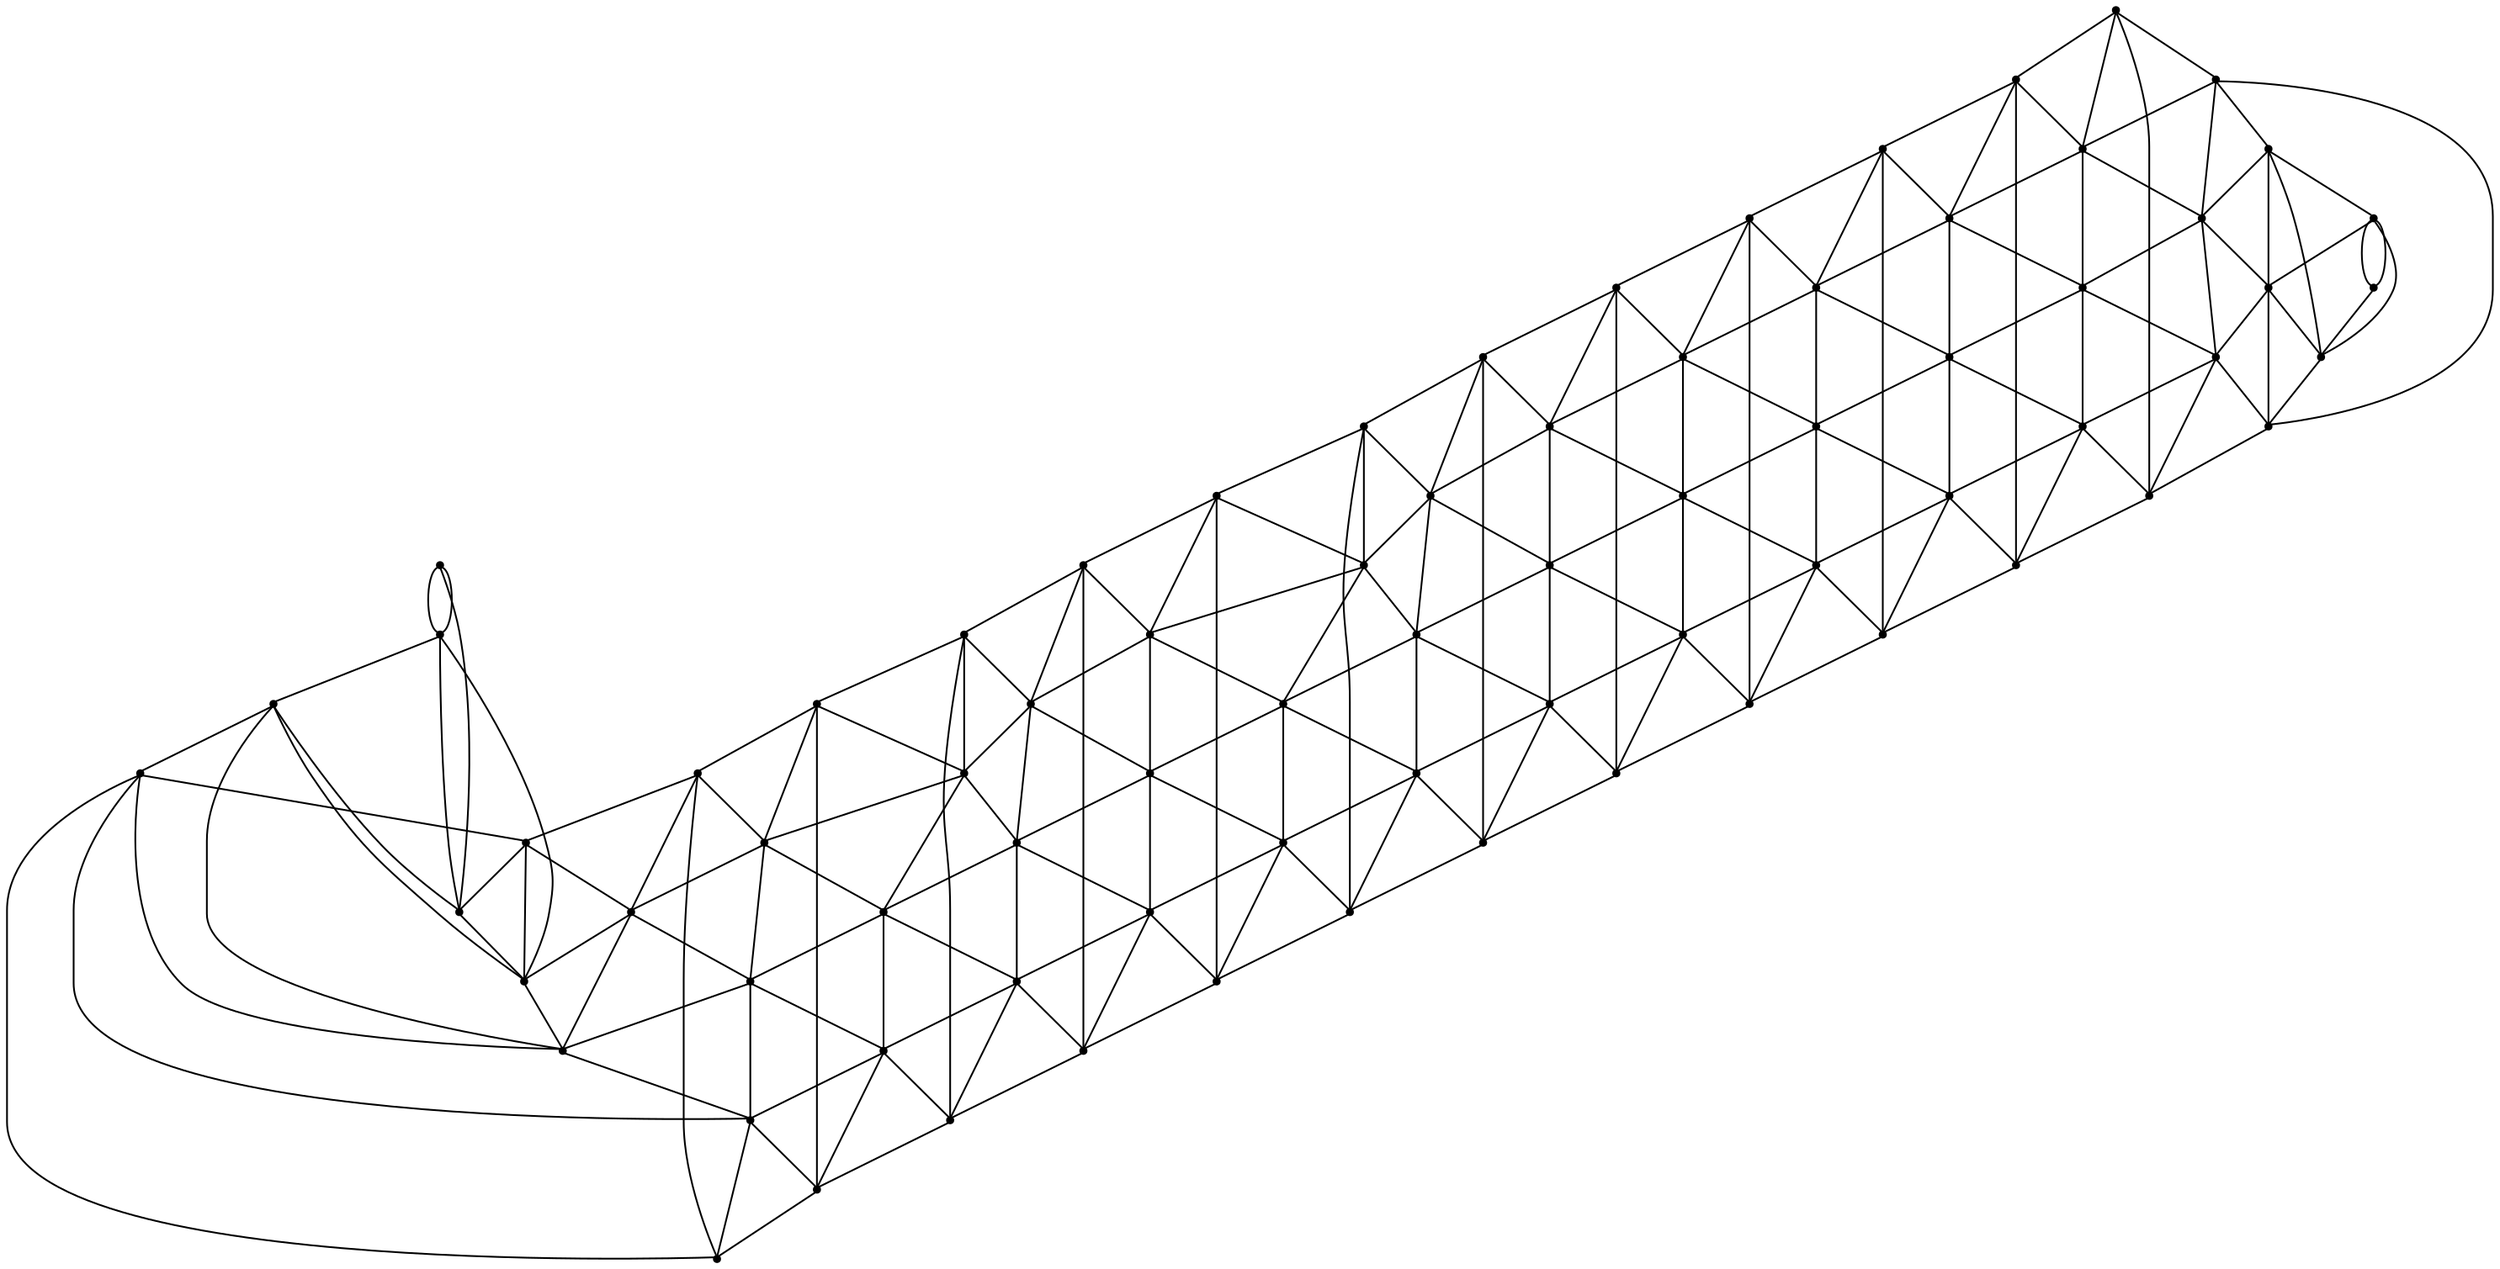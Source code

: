 graph {
  node [shape=point,comment="{\"directed\":false,\"doi\":\"10.1007/978-3-540-31843-9_36\",\"figure\":\"6 (1)\"}"]

  v0 [pos="1383.7574309593024,1464.500064849853"]
  v1 [pos="1383.7574309593024,1536.500027974446"]
  v2 [pos="1383.7574309593024,1608.500022888183"]
  v3 [pos="1383.7574309593024,1680.5000178019202"]
  v4 [pos="1383.7574309593024,1752.500012715657"]
  v5 [pos="1311.7440406976743,1464.500064849853"]
  v6 [pos="1311.7440406976743,1680.5000178019202"]
  v7 [pos="1311.7440406976743,1752.5000127156572"]
  v8 [pos="1311.7440406976743,1608.5000228881831"]
  v9 [pos="1311.7440406976743,1536.500027974446"]
  v10 [pos="1239.7306504360465,1680.5000178019202"]
  v11 [pos="1239.7306504360465,1752.5000127156572"]
  v12 [pos="1239.7306504360465,1608.5000228881831"]
  v13 [pos="1239.7306504360465,1536.500027974446"]
  v14 [pos="1239.7306504360465,1464.500064849853"]
  v15 [pos="1167.7172283793604,1680.5000178019202"]
  v16 [pos="1167.7172283793604,1752.5000127156572"]
  v17 [pos="1167.7172283793604,1608.500022888183"]
  v18 [pos="1167.7172283793604,1536.500027974446"]
  v19 [pos="1167.7172283793604,1464.500064849853"]
  v20 [pos="1095.7038381177324,1680.5000178019202"]
  v21 [pos="1095.7038381177324,1752.500012715657"]
  v22 [pos="1095.7038381177324,1608.5000228881831"]
  v23 [pos="1095.7038381177324,1536.5000279744463"]
  v24 [pos="1095.7038381177324,1464.500064849853"]
  v25 [pos="1023.6904160610466,1464.500064849853"]
  v26 [pos="1023.6904160610464,1680.5000178019202"]
  v27 [pos="1023.6904160610464,1752.5000127156572"]
  v28 [pos="1023.6904160610466,1608.5000228881831"]
  v29 [pos="1023.6904160610466,1536.500027974446"]
  v30 [pos="951.4269894622092,1752.5000127156572"]
  v31 [pos="951.4269894622092,1464.500064849853"]
  v32 [pos="951.4269894622092,1680.5000178019202"]
  v33 [pos="951.4269894622093,1608.5000228881831"]
  v34 [pos="951.4269894622092,1536.5000279744463"]
  v35 [pos="879.4135833030523,1464.500064849853"]
  v36 [pos="879.4135833030523,1680.50001780192"]
  v37 [pos="879.4135833030523,1752.5000127156572"]
  v38 [pos="879.4135833030523,1608.5000228881831"]
  v39 [pos="879.4135833030523,1536.500027974446"]
  v40 [pos="807.4001930414242,1752.500012715657"]
  v41 [pos="807.4001930414242,1464.500064849853"]
  v42 [pos="807.4001930414245,1680.5000178019202"]
  v43 [pos="807.4001930414245,1608.5000228881831"]
  v44 [pos="807.4001930414244,1536.500027974446"]
  v45 [pos="735.136734647529,1464.500064849853"]
  v46 [pos="735.1367346475291,1680.5000178019202"]
  v47 [pos="735.136734647529,1752.5000127156572"]
  v48 [pos="735.136734647529,1608.5000228881831"]
  v49 [pos="735.1367346475291,1536.500027974446"]
  v50 [pos="663.1233443859012,1464.500064849853"]
  v51 [pos="663.1233443859011,1680.5000178019202"]
  v52 [pos="663.1233443859011,1752.5000127156572"]
  v53 [pos="663.1233443859011,1608.500022888183"]
  v54 [pos="663.1233443859012,1536.500027974446"]
  v55 [pos="591.1099382267441,1464.500064849853"]
  v56 [pos="591.1099382267441,1680.50001780192"]
  v57 [pos="591.1099382267441,1752.5000127156572"]
  v58 [pos="591.1099382267441,1608.5000228881831"]
  v59 [pos="591.1099382267441,1536.500027974446"]
  v60 [pos="519.0965559138808,1464.500064849853"]
  v61 [pos="519.0965559138808,1680.5000178019202"]
  v62 [pos="519.0965559138808,1752.5000127156572"]
  v63 [pos="519.0965559138808,1608.500022888183"]
  v64 [pos="519.0965559138808,1536.500027974446"]
  v65 [pos="447.0831656522529,1464.500064849853"]
  v66 [pos="447.0831656522529,1680.50001780192"]
  v67 [pos="447.0831656522529,1752.5000127156572"]
  v68 [pos="447.0831656522529,1608.5000228881831"]
  v69 [pos="447.0831656522529,1536.500027974446"]
  v70 [pos="375.06976744186045,1464.500064849853"]
  v71 [pos="375.06976744186045,1680.50001780192"]
  v72 [pos="375.06976744186045,1752.5000127156572"]
  v73 [pos="375.06976744186045,1608.500022888183"]
  v74 [pos="375.06976744186045,1536.5000279744463"]

  v0 -- v1 [id="-1",pos="1383.7574309593024,1464.500064849853 1358.252707122093,1439.050025939941 1358.252707122093,1439.050025939941 1358.252707122093,1439.050025939941 1353.3350290697674,1434.1291936238601 1345.3460755813953,1434.1291936238601 1340.4243277616279,1439.050025939941 1335.5025799418604,1443.9709854125972 1335.5025799418604,1451.9542566935218 1340.4243277616279,1456.8750890096023 1353.1600290697675,1469.6084213256831 1353.1600290697675,1469.6084213256831 1353.1600290697675,1469.6084213256831 1414.2922601744185,1531.4542007446285 1414.2922601744185,1531.4542007446285 1414.2922601744185,1531.4542007446285 1427.027961482558,1544.1875330607093 1427.027961482558,1544.1875330607093 1427.027961482558,1544.1875330607093 1431.9497093023256,1549.1083653767898 1431.9497093023256,1557.0917638142898 1427.027961482558,1562.0125961303706 1422.1062136627907,1566.9334284464514 1414.1172601744186,1566.9334284464514 1409.199582122093,1562.0125961303706 1383.7574309593024,1536.500027974446 1383.7574309593024,1536.500027974446 1383.7574309593024,1536.500027974446"]
  v62 -- v57 [id="-2",pos="519.0965559138808,1752.5000127156572 591.1099382267441,1752.5000127156572 591.1099382267441,1752.5000127156572 591.1099382267441,1752.5000127156572"]
  v47 -- v40 [id="-3",pos="735.136734647529,1752.5000127156572 807.4001930414242,1752.500012715657 807.4001930414242,1752.500012715657 807.4001930414242,1752.500012715657"]
  v40 -- v37 [id="-4",pos="807.4001930414242,1752.500012715657 879.4135833030523,1752.5000127156572 879.4135833030523,1752.5000127156572 879.4135833030523,1752.5000127156572"]
  v37 -- v30 [id="-5",pos="879.4135833030523,1752.5000127156572 951.4269894622092,1752.5000127156572 951.4269894622092,1752.5000127156572 951.4269894622092,1752.5000127156572"]
  v30 -- v27 [id="-6",pos="951.4269894622092,1752.5000127156572 1023.6904160610464,1752.5000127156572 1023.6904160610464,1752.5000127156572 1023.6904160610464,1752.5000127156572"]
  v27 -- v21 [id="-7",pos="1023.6904160610464,1752.5000127156572 1095.7038381177324,1752.500012715657 1095.7038381177324,1752.500012715657 1095.7038381177324,1752.500012715657"]
  v21 -- v16 [id="-8",pos="1095.7038381177324,1752.500012715657 1167.7172283793604,1752.5000127156572 1167.7172283793604,1752.5000127156572 1167.7172283793604,1752.5000127156572"]
  v16 -- v11 [id="-9",pos="1167.7172283793604,1752.5000127156572 1239.7306504360465,1752.5000127156572 1239.7306504360465,1752.5000127156572 1239.7306504360465,1752.5000127156572"]
  v11 -- v7 [id="-10",pos="1239.7306504360465,1752.5000127156572 1311.7440406976743,1752.5000127156572 1311.7440406976743,1752.5000127156572 1311.7440406976743,1752.5000127156572"]
  v7 -- v4 [id="-11",pos="1311.7440406976743,1752.5000127156572 1383.7574309593024,1752.500012715657 1383.7574309593024,1752.500012715657 1383.7574309593024,1752.500012715657"]
  v72 -- v71 [id="-12",pos="375.06976744186045,1752.5000127156572 400.5745230741279,1778.1083297729488 400.5745230741279,1778.1083297729488 400.5745230741279,1778.1083297729488 405.4921057412791,1783.0291620890296 413.4810910247093,1783.0291620890296 418.4028388444767,1778.1083297729488 423.3245866642442,1773.1874974568682 423.3245866642442,1765.2000300089514 418.4028388444767,1760.2791976928706 405.6671375363372,1747.54586537679 405.6671375363372,1747.54586537679 405.6671375363372,1747.54586537679 344.53490643168607,1685.704282124837 344.53490643168607,1685.704282124837 344.53490643168607,1685.704282124837 331.7992051235465,1672.9709498087561 331.7992051235465,1672.9709498087561 331.7992051235465,1672.9709498087561 326.87745730377907,1668.0501174926753 326.87745730377907,1660.0625228881831 331.7992051235465,1655.1416905721026 336.72095294331393,1650.2208582560218 344.70993822674416,1650.2208582560218 349.62752089389534,1655.1416905721026 375.06976744186045,1680.50001780192 375.06976744186045,1680.50001780192 375.06976744186045,1680.50001780192"]
  v32 -- v26 [id="-14",pos="951.4269894622092,1680.5000178019202 1023.6904160610464,1680.5000178019202 1023.6904160610464,1680.5000178019202 1023.6904160610464,1680.5000178019202"]
  v26 -- v20 [id="-15",pos="1023.6904160610464,1680.5000178019202 1095.7038381177324,1680.5000178019202 1095.7038381177324,1680.5000178019202 1095.7038381177324,1680.5000178019202"]
  v20 -- v15 [id="-16",pos="1095.7038381177324,1680.5000178019202 1167.7172283793604,1680.5000178019202 1167.7172283793604,1680.5000178019202 1167.7172283793604,1680.5000178019202"]
  v15 -- v10 [id="-17",pos="1167.7172283793604,1680.5000178019202 1239.7306504360465,1680.5000178019202 1239.7306504360465,1680.5000178019202 1239.7306504360465,1680.5000178019202"]
  v10 -- v6 [id="-18",pos="1239.7306504360465,1680.5000178019202 1311.7440406976743,1680.5000178019202 1311.7440406976743,1680.5000178019202 1311.7440406976743,1680.5000178019202"]
  v6 -- v3 [id="-19",pos="1311.7440406976743,1680.5000178019202 1383.7574309593024,1680.5000178019202 1383.7574309593024,1680.5000178019202 1383.7574309593024,1680.5000178019202"]
  v71 -- v67 [id="-20",pos="375.06976744186045,1680.50001780192 447.0831656522529,1752.5000127156572 447.0831656522529,1752.5000127156572 447.0831656522529,1752.5000127156572"]
  v36 -- v32 [id="-21",pos="879.4135833030523,1680.50001780192 951.4269894622092,1680.5000178019202 951.4269894622092,1680.5000178019202 951.4269894622092,1680.5000178019202"]
  v73 -- v66 [id="-22",pos="375.06976744186045,1608.500022888183 447.0831656522529,1680.50001780192 447.0831656522529,1680.50001780192 447.0831656522529,1680.50001780192"]
  v66 -- v62 [id="-23",pos="447.0831656522529,1680.50001780192 519.0965559138808,1752.5000127156572 519.0965559138808,1752.5000127156572 519.0965559138808,1752.5000127156572"]
  v73 -- v68 [id="-24",pos="375.06976744186045,1608.500022888183 447.0831656522529,1608.5000228881831 447.0831656522529,1608.5000228881831 447.0831656522529,1608.5000228881831"]
  v68 -- v63 [id="-25",pos="447.0831656522529,1608.5000228881831 519.0965559138808,1608.500022888183 519.0965559138808,1608.500022888183 519.0965559138808,1608.500022888183"]
  v63 -- v58 [id="-26",pos="519.0965559138808,1608.500022888183 591.1099382267441,1608.5000228881831 591.1099382267441,1608.5000228881831 591.1099382267441,1608.5000228881831"]
  v58 -- v53 [id="-27",pos="591.1099382267441,1608.5000228881831 663.1233443859011,1608.500022888183 663.1233443859011,1608.500022888183 663.1233443859011,1608.500022888183"]
  v53 -- v48 [id="-28",pos="663.1233443859011,1608.500022888183 735.136734647529,1608.5000228881831 735.136734647529,1608.5000228881831 735.136734647529,1608.5000228881831"]
  v48 -- v43 [id="-29",pos="735.136734647529,1608.5000228881831 807.4001930414245,1608.5000228881831 807.4001930414245,1608.5000228881831 807.4001930414245,1608.5000228881831"]
  v43 -- v38 [id="-30",pos="807.4001930414245,1608.5000228881831 879.4135833030523,1608.5000228881831 879.4135833030523,1608.5000228881831 879.4135833030523,1608.5000228881831"]
  v38 -- v33 [id="-31",pos="879.4135833030523,1608.5000228881831 951.4269894622093,1608.5000228881831 951.4269894622093,1608.5000228881831 951.4269894622093,1608.5000228881831"]
  v33 -- v28 [id="-32",pos="951.4269894622093,1608.5000228881831 1023.6904160610466,1608.5000228881831 1023.6904160610466,1608.5000228881831 1023.6904160610466,1608.5000228881831"]
  v28 -- v22 [id="-33",pos="1023.6904160610466,1608.5000228881831 1095.7038381177324,1608.5000228881831 1095.7038381177324,1608.5000228881831 1095.7038381177324,1608.5000228881831"]
  v22 -- v17 [id="-34",pos="1095.7038381177324,1608.5000228881831 1167.7172283793604,1608.500022888183 1167.7172283793604,1608.500022888183 1167.7172283793604,1608.500022888183"]
  v17 -- v12 [id="-35",pos="1167.7172283793604,1608.500022888183 1239.7306504360465,1608.5000228881831 1239.7306504360465,1608.5000228881831 1239.7306504360465,1608.5000228881831"]
  v12 -- v8 [id="-36",pos="1239.7306504360465,1608.5000228881831 1311.7440406976743,1608.5000228881831 1311.7440406976743,1608.5000228881831 1311.7440406976743,1608.5000228881831"]
  v8 -- v2 [id="-37",pos="1311.7440406976743,1608.5000228881831 1383.7574309593024,1608.500022888183 1383.7574309593024,1608.500022888183 1383.7574309593024,1608.500022888183"]
  v73 -- v67 [id="-38",pos="375.06976744186045,1608.500022888183 349.62752089389534,1583.112576802571 349.62752089389534,1583.112576802571 349.62752089389534,1583.112576802571 344.70993822674416,1578.1917444864905 336.72095294331393,1578.1917444864905 331.7992051235465,1583.112576802571 326.87745730377907,1588.033409118652 326.87745730377907,1596.0166803995764 331.7992051235465,1600.937512715657 344.53490643168607,1613.6708450317378 344.53490643168607,1613.6708450317378 344.53490643168607,1613.6708450317378 477.7096838662791,1747.54586537679 477.7096838662791,1747.54586537679 477.7096838662791,1747.54586537679 490.4495503270349,1760.2791976928706 490.4495503270349,1760.2791976928706 490.4495503270349,1760.2791976928706 495.367132994186,1765.2000300089514 495.367132994186,1773.1874974568682 490.4495503270349,1778.1083297729488 485.52780250726744,1783.0291620890296 477.5388172238372,1783.0291620890296 472.61706940406975,1778.1083297729488 447.0831656522529,1752.5000127156572 447.0831656522529,1752.5000127156572 447.0831656522529,1752.5000127156572"]
  v74 -- v62 [id="-39",pos="375.06976744186045,1536.5000279744463 349.62752089389534,1511.0791397094722 349.62752089389534,1511.0791397094722 349.62752089389534,1511.0791397094722 344.70993822674416,1506.158434549967 336.72095294331393,1506.158434549967 331.7992051235465,1511.0791397094722 326.87745730377907,1516.0000991821285 326.87745730377907,1523.9875666300452 331.7992051235465,1528.9083989461258 344.53490643168607,1541.6417312622066 344.53490643168607,1541.6417312622066 344.53490643168607,1541.6417312622066 549.7564589389535,1747.54586537679 549.7564589389535,1747.54586537679 549.7564589389535,1747.54586537679 562.492160247093,1760.2791976928706 562.492160247093,1760.2791976928706 562.492160247093,1760.2791976928706 567.4139080668605,1765.2000300089514 567.4139080668605,1773.1874974568682 562.492160247093,1778.1083297729488 557.5704124273256,1783.0291620890296 549.5813953488372,1783.0291620890296 544.6638444767442,1778.1083297729488 519.0965559138808,1752.5000127156572 519.0965559138808,1752.5000127156572 519.0965559138808,1752.5000127156572"]
  v49 -- v44 [id="-40",pos="735.1367346475291,1536.500027974446 807.4001930414244,1536.500027974446 807.4001930414244,1536.500027974446 807.4001930414244,1536.500027974446"]
  v70 -- v69 [id="-41",pos="375.06976744186045,1464.500064849853 447.0831656522529,1536.500027974446 447.0831656522529,1536.500027974446 447.0831656522529,1536.500027974446"]
  v69 -- v63 [id="-42",pos="447.0831656522529,1536.500027974446 519.0965559138808,1608.500022888183 519.0965559138808,1608.500022888183 519.0965559138808,1608.500022888183"]
  v63 -- v56 [id="-43",pos="519.0965559138808,1608.500022888183 591.1099382267441,1680.50001780192 591.1099382267441,1680.50001780192 591.1099382267441,1680.50001780192"]
  v56 -- v52 [id="-44",pos="591.1099382267441,1680.50001780192 663.1233443859011,1752.5000127156572 663.1233443859011,1752.5000127156572 663.1233443859011,1752.5000127156572"]
  v70 -- v57 [id="-45",pos="375.06976744186045,1464.500064849853 349.62752089389534,1439.050025939941 349.62752089389534,1439.050025939941 349.62752089389534,1439.050025939941 344.70993822674416,1434.1291936238601 336.72095294331393,1434.1291936238601 331.7992051235465,1439.050025939941 326.87745730377907,1443.9709854125972 326.87745730377907,1451.9542566935218 331.7992051235465,1456.8750890096023 344.53490643168607,1469.6084213256831 344.53490643168607,1469.6084213256831 344.53490643168607,1469.6084213256831 621.7989734738372,1747.54586537679 621.7989734738372,1747.54586537679 621.7989734738372,1747.54586537679 634.5346747819767,1760.2791976928706 634.5346747819767,1760.2791976928706 634.5346747819767,1760.2791976928706 639.4564226017442,1765.2000300089514 639.4564226017442,1773.1874974568682 634.5346747819767,1778.1083297729488 629.6171239098837,1783.0291620890296 621.6281068313954,1783.0291620890296 616.7063590116279,1778.1083297729488 591.1099382267441,1752.5000127156572 591.1099382267441,1752.5000127156572 591.1099382267441,1752.5000127156572"]
  v70 -- v74 [id="-46",pos="375.06976744186045,1464.500064849853 375.06976744186045,1536.5000279744463 375.06976744186045,1536.5000279744463 375.06976744186045,1536.5000279744463"]
  v45 -- v41 [id="-47",pos="735.136734647529,1464.500064849853 807.4001930414242,1464.500064849853 807.4001930414242,1464.500064849853 807.4001930414242,1464.500064849853"]
  v41 -- v35 [id="-48",pos="807.4001930414242,1464.500064849853 879.4135833030523,1464.500064849853 879.4135833030523,1464.500064849853 879.4135833030523,1464.500064849853"]
  v35 -- v31 [id="-49",pos="879.4135833030523,1464.500064849853 951.4269894622092,1464.500064849853 951.4269894622092,1464.500064849853 951.4269894622092,1464.500064849853"]
  v31 -- v25 [id="-50",pos="951.4269894622092,1464.500064849853 1023.6904160610466,1464.500064849853 1023.6904160610466,1464.500064849853 1023.6904160610466,1464.500064849853"]
  v25 -- v24 [id="-51",pos="1023.6904160610466,1464.500064849853 1095.7038381177324,1464.500064849853 1095.7038381177324,1464.500064849853 1095.7038381177324,1464.500064849853"]
  v24 -- v19 [id="-52",pos="1095.7038381177324,1464.500064849853 1167.7172283793604,1464.500064849853 1167.7172283793604,1464.500064849853 1167.7172283793604,1464.500064849853"]
  v19 -- v14 [id="-53",pos="1167.7172283793604,1464.500064849853 1239.7306504360465,1464.500064849853 1239.7306504360465,1464.500064849853 1239.7306504360465,1464.500064849853"]
  v14 -- v5 [id="-54",pos="1239.7306504360465,1464.500064849853 1311.7440406976743,1464.500064849853 1311.7440406976743,1464.500064849853 1311.7440406976743,1464.500064849853"]
  v5 -- v0 [id="-55",pos="1311.7440406976743,1464.500064849853 1383.7574309593024,1464.500064849853 1383.7574309593024,1464.500064849853 1383.7574309593024,1464.500064849853"]
  v57 -- v52 [id="-56",pos="591.1099382267441,1752.5000127156572 663.1233443859011,1752.5000127156572 663.1233443859011,1752.5000127156572 663.1233443859011,1752.5000127156572"]
  v56 -- v51 [id="-57",pos="591.1099382267441,1680.50001780192 663.1233443859011,1680.5000178019202 663.1233443859011,1680.5000178019202 663.1233443859011,1680.5000178019202"]
  v61 -- v57 [id="-58",pos="519.0965559138808,1680.5000178019202 591.1099382267441,1752.5000127156572 591.1099382267441,1752.5000127156572 591.1099382267441,1752.5000127156572"]
  v34 -- v29 [id="-59",pos="951.4269894622092,1536.5000279744463 1023.6904160610466,1536.500027974446 1023.6904160610466,1536.500027974446 1023.6904160610466,1536.500027974446"]
  v61 -- v56 [id="-60",pos="519.0965559138808,1680.5000178019202 591.1099382267441,1680.50001780192 591.1099382267441,1680.50001780192 591.1099382267441,1680.50001780192"]
  v54 -- v49 [id="-61",pos="663.1233443859012,1536.500027974446 735.1367346475291,1536.500027974446 735.1367346475291,1536.500027974446 735.1367346475291,1536.500027974446"]
  v65 -- v52 [id="-62",pos="447.0831656522529,1464.500064849853 421.6742641715116,1439.050025939941 421.6742641715116,1439.050025939941 421.6742641715116,1439.050025939941 416.7525163517442,1434.1291936238601 408.76353106831397,1434.1291936238601 403.8459484011628,1439.050025939941 398.9242005813953,1443.9709854125972 398.9242005813953,1451.9542566935218 403.8459484011628,1456.8750890096023 416.5816497093023,1469.6084213256831 416.5816497093023,1469.6084213256831 416.5816497093023,1469.6084213256831 693.8457485465116,1747.54586537679 693.8457485465116,1747.54586537679 693.8457485465116,1747.54586537679 706.5814498546512,1760.2791976928706 706.5814498546512,1760.2791976928706 706.5814498546512,1760.2791976928706 711.5031976744186,1765.2000300089514 711.5031976744186,1773.1874974568682 706.5814498546512,1778.1083297729488 701.6597020348837,1783.0291620890296 693.6706849563953,1783.0291620890296 688.7531340843024,1778.1083297729488 663.1233443859011,1752.5000127156572 663.1233443859011,1752.5000127156572 663.1233443859011,1752.5000127156572"]
  v66 -- v67 [id="-63",pos="447.0831656522529,1680.50001780192 447.0831656522529,1752.5000127156572 447.0831656522529,1752.5000127156572 447.0831656522529,1752.5000127156572"]
  v65 -- v69 [id="-64",pos="447.0831656522529,1464.500064849853 447.0831656522529,1536.500027974446 447.0831656522529,1536.500027974446 447.0831656522529,1536.500027974446"]
  v58 -- v51 [id="-65",pos="591.1099382267441,1608.5000228881831 663.1233443859011,1680.5000178019202 663.1233443859011,1680.5000178019202 663.1233443859011,1680.5000178019202"]
  v74 -- v69 [id="-66",pos="375.06976744186045,1536.5000279744463 447.0831656522529,1536.500027974446 447.0831656522529,1536.500027974446 447.0831656522529,1536.500027974446"]
  v69 -- v64 [id="-67",pos="447.0831656522529,1536.500027974446 519.0965559138808,1536.500027974446 519.0965559138808,1536.500027974446 519.0965559138808,1536.500027974446"]
  v9 -- v1 [id="-68",pos="1311.7440406976743,1536.500027974446 1383.7574309593024,1536.500027974446 1383.7574309593024,1536.500027974446 1383.7574309593024,1536.500027974446"]
  v60 -- v64 [id="-69",pos="519.0965559138808,1464.500064849853 519.0965559138808,1536.500027974446 519.0965559138808,1536.500027974446 519.0965559138808,1536.500027974446"]
  v64 -- v63 [id="-70",pos="519.0965559138808,1536.500027974446 519.0965559138808,1608.500022888183 519.0965559138808,1608.500022888183 519.0965559138808,1608.500022888183"]
  v63 -- v61 [id="-71",pos="519.0965559138808,1608.500022888183 519.0965559138808,1680.5000178019202 519.0965559138808,1680.5000178019202 519.0965559138808,1680.5000178019202"]
  v61 -- v62 [id="-72",pos="519.0965559138808,1680.5000178019202 519.0965559138808,1752.5000127156572 519.0965559138808,1752.5000127156572 519.0965559138808,1752.5000127156572"]
  v60 -- v47 [id="-73",pos="519.0965559138808,1464.500064849853 493.71684229651163,1439.050025939941 493.71684229651163,1439.050025939941 493.71684229651163,1439.050025939941 488.79925962936045,1434.1291936238601 480.8102743459302,1434.1291936238601 475.88852652616276,1439.050025939941 470.96677870639536,1443.9709854125972 470.96677870639536,1451.9542566935218 475.88852652616276,1456.8750890096023 488.6242278343023,1469.6084213256831 488.6242278343023,1469.6084213256831 488.6242278343023,1469.6084213256831 765.8883266715117,1747.54586537679 765.8883266715117,1747.54586537679 765.8883266715117,1747.54586537679 778.6281613372092,1760.2791976928706 778.6281613372092,1760.2791976928706 778.6281613372092,1760.2791976928706 783.5457757994186,1765.2000300089514 783.5457757994186,1773.1874974568682 778.6281613372092,1778.1083297729488 773.7064135174419,1783.0291620890296 765.7174600290698,1783.0291620890296 760.7957122093023,1778.1083297729488 735.136734647529,1752.5000127156572 735.136734647529,1752.5000127156572 735.136734647529,1752.5000127156572"]
  v29 -- v23 [id="-74",pos="1023.6904160610466,1536.500027974446 1095.7038381177324,1536.5000279744463 1095.7038381177324,1536.5000279744463 1095.7038381177324,1536.5000279744463"]
  v50 -- v45 [id="-75",pos="663.1233443859012,1464.500064849853 735.136734647529,1464.500064849853 735.136734647529,1464.500064849853 735.136734647529,1464.500064849853"]
  v55 -- v54 [id="-76",pos="591.1099382267441,1464.500064849853 663.1233443859012,1536.500027974446 663.1233443859012,1536.500027974446 663.1233443859012,1536.500027974446"]
  v54 -- v48 [id="-77",pos="663.1233443859012,1536.500027974446 735.136734647529,1608.5000228881831 735.136734647529,1608.5000228881831 735.136734647529,1608.5000228881831"]
  v48 -- v42 [id="-78",pos="735.136734647529,1608.5000228881831 807.4001930414245,1680.5000178019202 807.4001930414245,1680.5000178019202 807.4001930414245,1680.5000178019202"]
  v42 -- v37 [id="-79",pos="807.4001930414245,1680.5000178019202 879.4135833030523,1752.5000127156572 879.4135833030523,1752.5000127156572 879.4135833030523,1752.5000127156572"]
  v55 -- v59 [id="-80",pos="591.1099382267441,1464.500064849853 591.1099382267441,1536.500027974446 591.1099382267441,1536.500027974446 591.1099382267441,1536.500027974446"]
  v59 -- v58 [id="-81",pos="591.1099382267441,1536.500027974446 591.1099382267441,1608.5000228881831 591.1099382267441,1608.5000228881831 591.1099382267441,1608.5000228881831"]
  v58 -- v56 [id="-82",pos="591.1099382267441,1608.5000228881831 591.1099382267441,1680.50001780192 591.1099382267441,1680.50001780192 591.1099382267441,1680.50001780192"]
  v56 -- v57 [id="-83",pos="591.1099382267441,1680.50001780192 591.1099382267441,1752.5000127156572 591.1099382267441,1752.5000127156572 591.1099382267441,1752.5000127156572"]
  v55 -- v40 [id="-84",pos="591.1099382267441,1464.500064849853 565.7635537790698,1439.050025939941 565.7635537790698,1439.050025939941 565.7635537790698,1439.050025939941 560.8418059593023,1434.1291936238601 552.8528524709302,1434.1291936238601 547.9311046511627,1439.050025939941 543.0134901889535,1443.9709854125972 543.0134901889535,1451.9542566935218 547.9311046511627,1456.8750890096023 560.6709393168604,1469.6084213256831 560.6709393168604,1469.6084213256831 560.6709393168604,1469.6084213256831 837.9350381540697,1747.54586537679 837.9350381540697,1747.54586537679 837.9350381540697,1747.54586537679 850.6707394622093,1760.2791976928706 850.6707394622093,1760.2791976928706 850.6707394622093,1760.2791976928706 855.5924872819768,1765.2000300089514 855.5924872819768,1773.1874974568682 850.6707394622093,1778.1083297729488 845.7489916424419,1783.0291620890296 837.7599745639535,1783.0291620890296 832.8424236918604,1778.1083297729488 807.4001930414242,1752.500012715657 807.4001930414242,1752.500012715657 807.4001930414242,1752.500012715657"]
  v50 -- v37 [id="-85",pos="663.1233443859012,1464.500064849853 637.8061319040697,1439.050025939941 637.8061319040697,1439.050025939941 637.8061319040697,1439.050025939941 632.8885810319767,1434.1291936238601 624.8995639534884,1434.1291936238601 619.9778161337209,1439.050025939941 615.0560683139535,1443.9709854125972 615.0560683139535,1451.9542566935218 619.9778161337209,1456.8750890096023 632.7135174418604,1469.6084213256831 632.7135174418604,1469.6084213256831 632.7135174418604,1469.6084213256831 909.9776162790697,1747.54586537679 909.9776162790697,1747.54586537679 909.9776162790697,1747.54586537679 922.7133175872093,1760.2791976928706 922.7133175872093,1760.2791976928706 922.7133175872093,1760.2791976928706 927.6350654069768,1765.2000300089514 927.6350654069768,1773.1874974568682 922.7133175872093,1778.1083297729488 917.7957031249999,1783.0291620890296 909.8067496366278,1783.0291620890296 904.8850018168605,1778.1083297729488 879.4135833030523,1752.5000127156572 879.4135833030523,1752.5000127156572 879.4135833030523,1752.5000127156572"]
  v53 -- v51 [id="-86",pos="663.1233443859011,1608.500022888183 663.1233443859011,1680.5000178019202 663.1233443859011,1680.5000178019202 663.1233443859011,1680.5000178019202"]
  v65 -- v64 [id="-87",pos="447.0831656522529,1464.500064849853 519.0965559138808,1536.500027974446 519.0965559138808,1536.500027974446 519.0965559138808,1536.500027974446"]
  v64 -- v58 [id="-88",pos="519.0965559138808,1536.500027974446 591.1099382267441,1608.5000228881831 591.1099382267441,1608.5000228881831 591.1099382267441,1608.5000228881831"]
  v23 -- v18 [id="-89",pos="1095.7038381177324,1536.5000279744463 1167.7172283793604,1536.500027974446 1167.7172283793604,1536.500027974446 1167.7172283793604,1536.500027974446"]
  v45 -- v49 [id="-90",pos="735.136734647529,1464.500064849853 735.1367346475291,1536.500027974446 735.1367346475291,1536.500027974446 735.1367346475291,1536.500027974446"]
  v49 -- v48 [id="-91",pos="735.1367346475291,1536.500027974446 735.136734647529,1608.5000228881831 735.136734647529,1608.5000228881831 735.136734647529,1608.5000228881831"]
  v48 -- v46 [id="-92",pos="735.136734647529,1608.5000228881831 735.1367346475291,1680.5000178019202 735.1367346475291,1680.5000178019202 735.1367346475291,1680.5000178019202"]
  v46 -- v47 [id="-93",pos="735.1367346475291,1680.5000178019202 735.136734647529,1752.5000127156572 735.136734647529,1752.5000127156572 735.136734647529,1752.5000127156572"]
  v45 -- v30 [id="-94",pos="735.136734647529,1464.500064849853 709.8528433866279,1439.050025939941 709.8528433866279,1439.050025939941 709.8528433866279,1439.050025939941 704.9310955668604,1434.1291936238601 696.9421420784884,1434.1291936238601 692.0245276162791,1439.050025939941 687.1027797965116,1443.9709854125972 687.1027797965116,1451.9542566935218 692.0245276162791,1456.8750890096023 704.7602289244186,1469.6084213256831 704.7602289244186,1469.6084213256831 704.7602289244186,1469.6084213256831 982.0243277616279,1747.54586537679 982.0243277616279,1747.54586537679 982.0243277616279,1747.54586537679 994.7600290697675,1760.2791976928706 994.7600290697675,1760.2791976928706 994.7600290697675,1760.2791976928706 999.6817768895348,1765.2000300089514 999.6817768895348,1773.1874974568682 994.7600290697675,1778.1083297729488 989.83828125,1783.0291620890296 981.8493277616279,1783.0291620890296 976.9317132994186,1778.1083297729488 951.4269894622092,1752.5000127156572 951.4269894622092,1752.5000127156572 951.4269894622092,1752.5000127156572"]
  v32 -- v27 [id="-95",pos="951.4269894622092,1680.5000178019202 1023.6904160610464,1752.5000127156572 1023.6904160610464,1752.5000127156572 1023.6904160610464,1752.5000127156572"]
  v41 -- v44 [id="-96",pos="807.4001930414242,1464.500064849853 807.4001930414244,1536.500027974446 807.4001930414244,1536.500027974446 807.4001930414244,1536.500027974446"]
  v44 -- v43 [id="-97",pos="807.4001930414244,1536.500027974446 807.4001930414245,1608.5000228881831 807.4001930414245,1608.5000228881831 807.4001930414245,1608.5000228881831"]
  v43 -- v42 [id="-98",pos="807.4001930414245,1608.5000228881831 807.4001930414245,1680.5000178019202 807.4001930414245,1680.5000178019202 807.4001930414245,1680.5000178019202"]
  v42 -- v40 [id="-99",pos="807.4001930414245,1680.5000178019202 807.4001930414242,1752.500012715657 807.4001930414242,1752.500012715657 807.4001930414242,1752.500012715657"]
  v41 -- v39 [id="-100",pos="807.4001930414242,1464.500064849853 879.4135833030523,1536.500027974446 879.4135833030523,1536.500027974446 879.4135833030523,1536.500027974446"]
  v39 -- v33 [id="-101",pos="879.4135833030523,1536.500027974446 951.4269894622093,1608.5000228881831 951.4269894622093,1608.5000228881831 951.4269894622093,1608.5000228881831"]
  v33 -- v26 [id="-102",pos="951.4269894622093,1608.5000228881831 1023.6904160610464,1680.5000178019202 1023.6904160610464,1680.5000178019202 1023.6904160610464,1680.5000178019202"]
  v26 -- v21 [id="-103",pos="1023.6904160610464,1680.5000178019202 1095.7038381177324,1752.500012715657 1095.7038381177324,1752.500012715657 1095.7038381177324,1752.500012715657"]
  v41 -- v27 [id="-104",pos="807.4001930414242,1464.500064849853 781.8954215116279,1439.050025939941 781.8954215116279,1439.050025939941 781.8954215116279,1439.050025939941 776.9778706395349,1434.1291936238601 768.9888535610465,1434.1291936238601 764.0671057412791,1439.050025939941 759.1453579215116,1443.9709854125972 759.1453579215116,1451.9542566935218 764.0671057412791,1456.8750890096023 776.8028070494186,1469.6084213256831 776.8028070494186,1469.6084213256831 776.8028070494186,1469.6084213256831 1054.0669058866279,1747.54586537679 1054.0669058866279,1747.54586537679 1054.0669058866279,1747.54586537679 1066.8067405523257,1760.2791976928706 1066.8067405523257,1760.2791976928706 1066.8067405523257,1760.2791976928706 1071.7242914244187,1765.2000300089514 1071.7242914244187,1773.1874974568682 1066.8067405523257,1778.1083297729488 1061.8849927325582,1783.0291620890296 1053.896039244186,1783.0291620890296 1048.9742914244187,1778.1083297729488 1023.6904160610464,1752.5000127156572 1023.6904160610464,1752.5000127156572 1023.6904160610464,1752.5000127156572"]
  v35 -- v34 [id="-105",pos="879.4135833030523,1464.500064849853 951.4269894622092,1536.5000279744463 951.4269894622092,1536.5000279744463 951.4269894622092,1536.5000279744463"]
  v28 -- v20 [id="-106",pos="1023.6904160610466,1608.5000228881831 1095.7038381177324,1680.5000178019202 1095.7038381177324,1680.5000178019202 1095.7038381177324,1680.5000178019202"]
  v20 -- v16 [id="-107",pos="1095.7038381177324,1680.5000178019202 1167.7172283793604,1752.5000127156572 1167.7172283793604,1752.5000127156572 1167.7172283793604,1752.5000127156572"]
  v35 -- v39 [id="-108",pos="879.4135833030523,1464.500064849853 879.4135833030523,1536.500027974446 879.4135833030523,1536.500027974446 879.4135833030523,1536.500027974446"]
  v39 -- v38 [id="-109",pos="879.4135833030523,1536.500027974446 879.4135833030523,1608.5000228881831 879.4135833030523,1608.5000228881831 879.4135833030523,1608.5000228881831"]
  v38 -- v36 [id="-110",pos="879.4135833030523,1608.5000228881831 879.4135833030523,1680.50001780192 879.4135833030523,1680.50001780192 879.4135833030523,1680.50001780192"]
  v36 -- v37 [id="-111",pos="879.4135833030523,1680.50001780192 879.4135833030523,1752.5000127156572 879.4135833030523,1752.5000127156572 879.4135833030523,1752.5000127156572"]
  v35 -- v21 [id="-112",pos="879.4135833030523,1464.500064849853 853.9421965843023,1439.050025939941 853.9421965843023,1439.050025939941 853.9421965843023,1439.050025939941 849.0204487645349,1434.1291936238601 841.0314316860465,1434.1291936238601 836.1138808139535,1439.050025939941 831.1921329941861,1443.9709854125972 831.1921329941861,1451.9542566935218 836.1138808139535,1456.8750890096023 848.849582122093,1469.6084213256831 848.849582122093,1469.6084213256831 848.849582122093,1469.6084213256831 1126.1136809593022,1747.54586537679 1126.1136809593022,1747.54586537679 1126.1136809593022,1747.54586537679 1138.8493822674418,1760.2791976928706 1138.8493822674418,1760.2791976928706 1138.8493822674418,1760.2791976928706 1143.7711300872093,1765.2000300089514 1143.7711300872093,1773.1874974568682 1138.8493822674418,1778.1083297729488 1133.9276344476743,1783.0291620890296 1125.9385537790697,1783.0291620890296 1121.0210029069767,1778.1083297729488 1095.7038381177324,1752.500012715657 1095.7038381177324,1752.500012715657 1095.7038381177324,1752.500012715657"]
  v31 -- v34 [id="-113",pos="951.4269894622092,1464.500064849853 951.4269894622092,1536.5000279744463 951.4269894622092,1536.5000279744463 951.4269894622092,1536.5000279744463"]
  v32 -- v30 [id="-114",pos="951.4269894622092,1680.5000178019202 951.4269894622092,1752.5000127156572 951.4269894622092,1752.5000127156572 951.4269894622092,1752.5000127156572"]
  v31 -- v29 [id="-115",pos="951.4269894622092,1464.500064849853 1023.6904160610466,1536.500027974446 1023.6904160610466,1536.500027974446 1023.6904160610466,1536.500027974446"]
  v29 -- v22 [id="-116",pos="1023.6904160610466,1536.500027974446 1095.7038381177324,1608.5000228881831 1095.7038381177324,1608.5000228881831 1095.7038381177324,1608.5000228881831"]
  v22 -- v15 [id="-117",pos="1095.7038381177324,1608.5000228881831 1167.7172283793604,1680.5000178019202 1167.7172283793604,1680.5000178019202 1167.7172283793604,1680.5000178019202"]
  v15 -- v11 [id="-118",pos="1167.7172283793604,1680.5000178019202 1239.7306504360465,1752.5000127156572 1239.7306504360465,1752.5000127156572 1239.7306504360465,1752.5000127156572"]
  v34 -- v33 [id="-119",pos="951.4269894622092,1536.5000279744463 951.4269894622093,1608.5000228881831 951.4269894622093,1608.5000228881831 951.4269894622093,1608.5000228881831"]
  v54 -- v53 [id="-120",pos="663.1233443859012,1536.500027974446 663.1233443859011,1608.500022888183 663.1233443859011,1608.500022888183 663.1233443859011,1608.500022888183"]
  v45 -- v44 [id="-121",pos="735.136734647529,1464.500064849853 807.4001930414244,1536.500027974446 807.4001930414244,1536.500027974446 807.4001930414244,1536.500027974446"]
  v50 -- v54 [id="-122",pos="663.1233443859012,1464.500064849853 663.1233443859012,1536.500027974446 663.1233443859012,1536.500027974446 663.1233443859012,1536.500027974446"]
  v49 -- v43 [id="-123",pos="735.1367346475291,1536.500027974446 807.4001930414245,1608.5000228881831 807.4001930414245,1608.5000228881831 807.4001930414245,1608.5000228881831"]
  v70 -- v65 [id="-124",pos="375.06976744186045,1464.500064849853 447.0831656522529,1464.500064849853 447.0831656522529,1464.500064849853 447.0831656522529,1464.500064849853"]
  v34 -- v28 [id="-125",pos="951.4269894622092,1536.5000279744463 1023.6904160610466,1608.5000228881831 1023.6904160610466,1608.5000228881831 1023.6904160610466,1608.5000228881831"]
  v25 -- v23 [id="-126",pos="1023.6904160610466,1464.500064849853 1095.7038381177324,1536.5000279744463 1095.7038381177324,1536.5000279744463 1095.7038381177324,1536.5000279744463"]
  v23 -- v17 [id="-127",pos="1095.7038381177324,1536.5000279744463 1167.7172283793604,1608.500022888183 1167.7172283793604,1608.500022888183 1167.7172283793604,1608.500022888183"]
  v17 -- v10 [id="-128",pos="1167.7172283793604,1608.500022888183 1239.7306504360465,1680.5000178019202 1239.7306504360465,1680.5000178019202 1239.7306504360465,1680.5000178019202"]
  v10 -- v7 [id="-129",pos="1239.7306504360465,1680.5000178019202 1311.7440406976743,1752.5000127156572 1311.7440406976743,1752.5000127156572 1311.7440406976743,1752.5000127156572"]
  v25 -- v29 [id="-130",pos="1023.6904160610466,1464.500064849853 1023.6904160610466,1536.500027974446 1023.6904160610466,1536.500027974446 1023.6904160610466,1536.500027974446"]
  v29 -- v28 [id="-131",pos="1023.6904160610466,1536.500027974446 1023.6904160610466,1608.5000228881831 1023.6904160610466,1608.5000228881831 1023.6904160610466,1608.5000228881831"]
  v28 -- v26 [id="-132",pos="1023.6904160610466,1608.5000228881831 1023.6904160610464,1680.5000178019202 1023.6904160610464,1680.5000178019202 1023.6904160610464,1680.5000178019202"]
  v26 -- v27 [id="-133",pos="1023.6904160610464,1680.5000178019202 1023.6904160610464,1752.5000127156572 1023.6904160610464,1752.5000127156572 1023.6904160610464,1752.5000127156572"]
  v25 -- v11 [id="-134",pos="1023.6904160610466,1464.500064849853 998.0314861918605,1439.050025939941 998.0314861918605,1439.050025939941 998.0314861918605,1439.050025939941 993.109738372093,1434.1291936238601 985.1207212936047,1434.1291936238601 980.1989734738372,1439.050025939941 975.2814226017442,1443.9709854125972 975.2814226017442,1451.9542566935218 980.1989734738372,1456.8750890096023 992.9388717296512,1469.6084213256831 992.9388717296512,1469.6084213256831 992.9388717296512,1469.6084213256831 1270.202906976744,1747.54586537679 1270.202906976744,1747.54586537679 1270.202906976744,1747.54586537679 1282.9386082848837,1760.2791976928706 1282.9386082848837,1760.2791976928706 1282.9386082848837,1760.2791976928706 1287.8603561046511,1765.2000300089514 1287.8603561046511,1773.1874974568682 1282.9386082848837,1778.1083297729488 1278.0168604651162,1783.0291620890296 1270.0279069767441,1783.0291620890296 1265.1103561046511,1778.1083297729488 1239.7306504360465,1752.5000127156572 1239.7306504360465,1752.5000127156572 1239.7306504360465,1752.5000127156572"]
  v24 -- v7 [id="-135",pos="1095.7038381177324,1464.500064849853 1070.074000726744,1439.050025939941 1070.074000726744,1439.050025939941 1070.074000726744,1439.050025939941 1065.156449854651,1434.1291936238601 1057.167496366279,1434.1291936238601 1052.2457485465115,1439.050025939941 1047.324000726744,1443.9709854125972 1047.324000726744,1451.9542566935218 1052.2457485465115,1456.8750890096023 1064.9814498546511,1469.6084213256831 1064.9814498546511,1469.6084213256831 1064.9814498546511,1469.6084213256831 1342.2455486918604,1747.54586537679 1342.2455486918604,1747.54586537679 1342.2455486918604,1747.54586537679 1354.98125,1760.2791976928706 1354.98125,1760.2791976928706 1354.98125,1760.2791976928706 1359.9029978197675,1765.2000300089514 1359.9029978197675,1773.1874974568682 1354.98125,1778.1083297729488 1350.0635719476743,1783.0291620890296 1342.0746184593022,1783.0291620890296 1337.152870639535,1778.1083297729488 1311.7440406976743,1752.5000127156572 1311.7440406976743,1752.5000127156572 1311.7440406976743,1752.5000127156572"]
  v36 -- v30 [id="-136",pos="879.4135833030523,1680.50001780192 951.4269894622092,1752.5000127156572 951.4269894622092,1752.5000127156572 951.4269894622092,1752.5000127156572"]
  v12 -- v6 [id="-137",pos="1239.7306504360465,1608.5000228881831 1311.7440406976743,1680.5000178019202 1311.7440406976743,1680.5000178019202 1311.7440406976743,1680.5000178019202"]
  v31 -- v16 [id="-138",pos="951.4269894622092,1464.500064849853 925.9847747093023,1439.050025939941 925.9847747093023,1439.050025939941 925.9847747093023,1439.050025939941 921.067160247093,1434.1291936238601 913.078206758721,1434.1291936238601 908.1564589389535,1439.050025939941 903.2346475290698,1443.9709854125972 903.2346475290698,1451.9542566935218 908.1564589389535,1456.8750890096023 920.892160247093,1469.6084213256831 920.892160247093,1469.6084213256831 920.892160247093,1469.6084213256831 1198.156195494186,1747.54586537679 1198.156195494186,1747.54586537679 1198.156195494186,1747.54586537679 1210.8918968023256,1760.2791976928706 1210.8918968023256,1760.2791976928706 1210.8918968023256,1760.2791976928706 1215.813644622093,1765.2000300089514 1215.813644622093,1773.1874974568682 1210.8918968023256,1778.1083297729488 1205.9743459302326,1783.0291620890296 1197.9853924418605,1783.0291620890296 1193.063644622093,1778.1083297729488 1167.7172283793604,1752.5000127156572 1167.7172283793604,1752.5000127156572 1167.7172283793604,1752.5000127156572"]
  v15 -- v16 [id="-139",pos="1167.7172283793604,1680.5000178019202 1167.7172283793604,1752.5000127156572 1167.7172283793604,1752.5000127156572 1167.7172283793604,1752.5000127156572"]
  v24 -- v18 [id="-140",pos="1095.7038381177324,1464.500064849853 1167.7172283793604,1536.500027974446 1167.7172283793604,1536.500027974446 1167.7172283793604,1536.500027974446"]
  v18 -- v17 [id="-141",pos="1167.7172283793604,1536.500027974446 1167.7172283793604,1608.500022888183 1167.7172283793604,1608.500022888183 1167.7172283793604,1608.500022888183"]
  v17 -- v15 [id="-142",pos="1167.7172283793604,1608.500022888183 1167.7172283793604,1680.5000178019202 1167.7172283793604,1680.5000178019202 1167.7172283793604,1680.5000178019202"]
  v19 -- v4 [id="-143",pos="1167.7172283793604,1464.500064849853 1142.120839389535,1439.050025939941 1142.120839389535,1439.050025939941 1142.120839389535,1439.050025939941 1137.1990915697675,1434.1291936238601 1129.2100109011628,1434.1291936238601 1124.2924600290698,1439.050025939941 1119.3707122093024,1443.9709854125972 1119.3707122093024,1451.9542566935218 1124.2924600290698,1456.8750890096023 1137.0281613372092,1469.6084213256831 1137.0281613372092,1469.6084213256831 1137.0281613372092,1469.6084213256831 1414.2922601744185,1747.54586537679 1414.2922601744185,1747.54586537679 1414.2922601744185,1747.54586537679 1427.027961482558,1760.2791976928706 1427.027961482558,1760.2791976928706 1427.027961482558,1760.2791976928706 1431.9497093023256,1765.2000300089514 1431.9497093023256,1773.1874974568682 1427.027961482558,1778.1083297729488 1422.1062136627907,1783.0291620890296 1414.1172601744186,1783.0291620890296 1409.199582122093,1778.1083297729488 1383.7574309593024,1752.500012715657 1383.7574309593024,1752.500012715657 1383.7574309593024,1752.500012715657"]
  v13 -- v12 [id="-144",pos="1239.7306504360465,1536.500027974446 1239.7306504360465,1608.5000228881831 1239.7306504360465,1608.5000228881831 1239.7306504360465,1608.5000228881831"]
  v12 -- v10 [id="-145",pos="1239.7306504360465,1608.5000228881831 1239.7306504360465,1680.5000178019202 1239.7306504360465,1680.5000178019202 1239.7306504360465,1680.5000178019202"]
  v46 -- v40 [id="-146",pos="735.1367346475291,1680.5000178019202 807.4001930414242,1752.500012715657 807.4001930414242,1752.500012715657 807.4001930414242,1752.500012715657"]
  v14 -- v9 [id="-147",pos="1239.7306504360465,1464.500064849853 1311.7440406976743,1536.500027974446 1311.7440406976743,1536.500027974446 1311.7440406976743,1536.500027974446"]
  v19 -- v18 [id="-148",pos="1167.7172283793604,1464.500064849853 1167.7172283793604,1536.500027974446 1167.7172283793604,1536.500027974446 1167.7172283793604,1536.500027974446"]
  v33 -- v32 [id="-149",pos="951.4269894622093,1608.5000228881831 951.4269894622092,1680.5000178019202 951.4269894622092,1680.5000178019202 951.4269894622092,1680.5000178019202"]
  v18 -- v12 [id="-150",pos="1167.7172283793604,1536.500027974446 1239.7306504360465,1608.5000228881831 1239.7306504360465,1608.5000228881831 1239.7306504360465,1608.5000228881831"]
  v5 -- v2 [id="-151",pos="1311.7440406976743,1464.500064849853 1286.2100654069768,1439.050025939941 1286.2100654069768,1439.050025939941 1286.2100654069768,1439.050025939941 1281.2883175872093,1434.1291936238601 1273.2993640988373,1434.1291936238601 1268.3776162790698,1439.050025939941 1263.4600654069768,1443.9709854125972 1263.4600654069768,1451.9542566935218 1268.3776162790698,1456.8750890096023 1281.1175145348836,1469.6084213256831 1281.1175145348836,1469.6084213256831 1281.1175145348836,1469.6084213256831 1414.2922601744185,1603.4834416707351 1414.2922601744185,1603.4834416707351 1414.2922601744185,1603.4834416707351 1427.027961482558,1616.216773986816 1427.027961482558,1616.216773986816 1427.027961482558,1616.216773986816 1431.9497093023256,1621.1376063028968 1431.9497093023256,1629.1250737508135 1427.027961482558,1634.045906066894 1422.1062136627907,1638.9667383829749 1414.1172601744186,1638.9667383829749 1409.199582122093,1634.045906066894 1383.7574309593024,1608.500022888183 1383.7574309593024,1608.500022888183 1383.7574309593024,1608.500022888183"]
  v22 -- v20 [id="-152",pos="1095.7038381177324,1608.5000228881831 1095.7038381177324,1680.5000178019202 1095.7038381177324,1680.5000178019202 1095.7038381177324,1680.5000178019202"]
  v20 -- v21 [id="-153",pos="1095.7038381177324,1680.5000178019202 1095.7038381177324,1752.500012715657 1095.7038381177324,1752.500012715657 1095.7038381177324,1752.500012715657"]
  v0 -- v1 [id="-156",pos="1383.7574309593024,1464.500064849853 1383.7574309593024,1536.500027974446 1383.7574309593024,1536.500027974446 1383.7574309593024,1536.500027974446"]
  v1 -- v2 [id="-157",pos="1383.7574309593024,1536.500027974446 1383.7574309593024,1608.500022888183 1383.7574309593024,1608.500022888183 1383.7574309593024,1608.500022888183"]
  v2 -- v3 [id="-158",pos="1383.7574309593024,1608.500022888183 1383.7574309593024,1680.5000178019202 1383.7574309593024,1680.5000178019202 1383.7574309593024,1680.5000178019202"]
  v3 -- v4 [id="-159",pos="1383.7574309593024,1680.5000178019202 1383.7574309593024,1752.500012715657 1383.7574309593024,1752.500012715657 1383.7574309593024,1752.500012715657"]
  v10 -- v11 [id="-160",pos="1239.7306504360465,1680.5000178019202 1239.7306504360465,1752.5000127156572 1239.7306504360465,1752.5000127156572 1239.7306504360465,1752.5000127156572"]
  v3 -- v14 [id="-161",pos="1383.7574309593024,1680.5000178019202 1409.199582122093,1706.0750198364253 1409.199582122093,1706.0750198364253 1409.199582122093,1706.0750198364253 1414.1172601744186,1710.9958521525061 1422.1062136627907,1710.9958521525061 1427.027961482558,1706.0750198364253 1431.9497093023256,1701.158383687337 1431.9497093023256,1693.1709162394202 1427.027961482558,1688.2500839233394 1414.2922601744185,1675.5167516072588 1414.2922601744185,1675.5167516072588 1414.2922601744185,1675.5167516072588 1209.070675872093,1469.6084213256831 1209.070675872093,1469.6084213256831 1209.070675872093,1469.6084213256831 1196.3349745639534,1456.8750890096023 1196.3349745639534,1456.8750890096023 1196.3349745639534,1456.8750890096023 1191.413226744186,1451.9542566935218 1191.413226744186,1443.9709854125972 1196.3349745639534,1439.050025939941 1201.256722383721,1434.1291936238601 1209.2458030523255,1434.1291936238601 1214.1633539244185,1439.050025939941 1239.7306504360465,1464.500064849853 1239.7306504360465,1464.500064849853 1239.7306504360465,1464.500064849853"]
  v51 -- v46 [id="-162",pos="663.1233443859011,1680.5000178019202 735.1367346475291,1680.5000178019202 735.1367346475291,1680.5000178019202 735.1367346475291,1680.5000178019202"]
  v52 -- v47 [id="-163",pos="663.1233443859011,1752.5000127156572 735.136734647529,1752.5000127156572 735.136734647529,1752.5000127156572 735.136734647529,1752.5000127156572"]
  v6 -- v7 [id="-164",pos="1311.7440406976743,1680.5000178019202 1311.7440406976743,1752.5000127156572 1311.7440406976743,1752.5000127156572 1311.7440406976743,1752.5000127156572"]
  v9 -- v8 [id="-165",pos="1311.7440406976743,1536.500027974446 1311.7440406976743,1608.5000228881831 1311.7440406976743,1608.5000228881831 1311.7440406976743,1608.5000228881831"]
  v8 -- v6 [id="-166",pos="1311.7440406976743,1608.5000228881831 1311.7440406976743,1680.5000178019202 1311.7440406976743,1680.5000178019202 1311.7440406976743,1680.5000178019202"]
  v5 -- v1 [id="-167",pos="1311.7440406976743,1464.500064849853 1383.7574309593024,1536.500027974446 1383.7574309593024,1536.500027974446 1383.7574309593024,1536.500027974446"]
  v9 -- v2 [id="-168",pos="1311.7440406976743,1536.500027974446 1383.7574309593024,1608.500022888183 1383.7574309593024,1608.500022888183 1383.7574309593024,1608.500022888183"]
  v5 -- v9 [id="-169",pos="1311.7440406976743,1464.500064849853 1311.7440406976743,1536.500027974446 1311.7440406976743,1536.500027974446 1311.7440406976743,1536.500027974446"]
  v72 -- v67 [id="-170",pos="375.06976744186045,1752.5000127156572 447.0831656522529,1752.5000127156572 447.0831656522529,1752.5000127156572 447.0831656522529,1752.5000127156572"]
  v14 -- v13 [id="-171",pos="1239.7306504360465,1464.500064849853 1239.7306504360465,1536.500027974446 1239.7306504360465,1536.500027974446 1239.7306504360465,1536.500027974446"]
  v8 -- v3 [id="-172",pos="1311.7440406976743,1608.5000228881831 1383.7574309593024,1680.5000178019202 1383.7574309593024,1680.5000178019202 1383.7574309593024,1680.5000178019202"]
  v71 -- v72 [id="-173",pos="375.06976744186045,1680.50001780192 375.06976744186045,1752.5000127156572 375.06976744186045,1752.5000127156572 375.06976744186045,1752.5000127156572"]
  v67 -- v62 [id="-174",pos="447.0831656522529,1752.5000127156572 519.0965559138808,1752.5000127156572 519.0965559138808,1752.5000127156572 519.0965559138808,1752.5000127156572"]
  v46 -- v42 [id="-175",pos="735.1367346475291,1680.5000178019202 807.4001930414245,1680.5000178019202 807.4001930414245,1680.5000178019202 807.4001930414245,1680.5000178019202"]
  v42 -- v36 [id="-176",pos="807.4001930414245,1680.5000178019202 879.4135833030523,1680.50001780192 879.4135833030523,1680.50001780192 879.4135833030523,1680.50001780192"]
  v68 -- v61 [id="-177",pos="447.0831656522529,1608.5000228881831 519.0965559138808,1680.5000178019202 519.0965559138808,1680.5000178019202 519.0965559138808,1680.5000178019202"]
  v74 -- v68 [id="-178",pos="375.06976744186045,1536.5000279744463 447.0831656522529,1608.5000228881831 447.0831656522529,1608.5000228881831 447.0831656522529,1608.5000228881831"]
  v39 -- v34 [id="-179",pos="879.4135833030523,1536.500027974446 951.4269894622092,1536.5000279744463 951.4269894622092,1536.5000279744463 951.4269894622092,1536.5000279744463"]
  v44 -- v39 [id="-180",pos="807.4001930414244,1536.500027974446 879.4135833030523,1536.500027974446 879.4135833030523,1536.500027974446 879.4135833030523,1536.500027974446"]
  v73 -- v71 [id="-181",pos="375.06976744186045,1608.500022888183 375.06976744186045,1680.50001780192 375.06976744186045,1680.50001780192 375.06976744186045,1680.50001780192"]
  v74 -- v73 [id="-182",pos="375.06976744186045,1536.5000279744463 375.06976744186045,1608.500022888183 375.06976744186045,1608.500022888183 375.06976744186045,1608.500022888183"]
  v68 -- v66 [id="-183",pos="447.0831656522529,1608.5000228881831 447.0831656522529,1680.50001780192 447.0831656522529,1680.50001780192 447.0831656522529,1680.50001780192"]
  v69 -- v68 [id="-184",pos="447.0831656522529,1536.500027974446 447.0831656522529,1608.5000228881831 447.0831656522529,1608.5000228881831 447.0831656522529,1608.5000228881831"]
  v71 -- v66 [id="-185",pos="375.06976744186045,1680.50001780192 447.0831656522529,1680.50001780192 447.0831656522529,1680.50001780192 447.0831656522529,1680.50001780192"]
  v66 -- v61 [id="-186",pos="447.0831656522529,1680.50001780192 519.0965559138808,1680.5000178019202 519.0965559138808,1680.5000178019202 519.0965559138808,1680.5000178019202"]
  v53 -- v46 [id="-187",pos="663.1233443859011,1608.500022888183 735.1367346475291,1680.5000178019202 735.1367346475291,1680.5000178019202 735.1367346475291,1680.5000178019202"]
  v59 -- v53 [id="-188",pos="591.1099382267441,1536.500027974446 663.1233443859011,1608.500022888183 663.1233443859011,1608.500022888183 663.1233443859011,1608.500022888183"]
  v59 -- v54 [id="-189",pos="591.1099382267441,1536.500027974446 663.1233443859012,1536.500027974446 663.1233443859012,1536.500027974446 663.1233443859012,1536.500027974446"]
  v64 -- v59 [id="-190",pos="519.0965559138808,1536.500027974446 591.1099382267441,1536.500027974446 591.1099382267441,1536.500027974446 591.1099382267441,1536.500027974446"]
  v6 -- v4 [id="-191",pos="1311.7440406976743,1680.5000178019202 1383.7574309593024,1752.500012715657 1383.7574309593024,1752.500012715657 1383.7574309593024,1752.500012715657"]
  v24 -- v23 [id="-192",pos="1095.7038381177324,1464.500064849853 1095.7038381177324,1536.5000279744463 1095.7038381177324,1536.5000279744463 1095.7038381177324,1536.5000279744463"]
  v13 -- v9 [id="-193",pos="1239.7306504360465,1536.500027974446 1311.7440406976743,1536.500027974446 1311.7440406976743,1536.500027974446 1311.7440406976743,1536.500027974446"]
  v18 -- v13 [id="-194",pos="1167.7172283793604,1536.500027974446 1239.7306504360465,1536.500027974446 1239.7306504360465,1536.500027974446 1239.7306504360465,1536.500027974446"]
  v50 -- v49 [id="-195",pos="663.1233443859012,1464.500064849853 735.1367346475291,1536.500027974446 735.1367346475291,1536.500027974446 735.1367346475291,1536.500027974446"]
  v51 -- v52 [id="-196",pos="663.1233443859011,1680.5000178019202 663.1233443859011,1752.5000127156572 663.1233443859011,1752.5000127156572 663.1233443859011,1752.5000127156572"]
  v55 -- v50 [id="-197",pos="591.1099382267441,1464.500064849853 663.1233443859012,1464.500064849853 663.1233443859012,1464.500064849853 663.1233443859012,1464.500064849853"]
  v60 -- v55 [id="-198",pos="519.0965559138808,1464.500064849853 591.1099382267441,1464.500064849853 591.1099382267441,1464.500064849853 591.1099382267441,1464.500064849853"]
  v38 -- v32 [id="-199",pos="879.4135833030523,1608.5000228881831 951.4269894622092,1680.5000178019202 951.4269894622092,1680.5000178019202 951.4269894622092,1680.5000178019202"]
  v44 -- v38 [id="-200",pos="807.4001930414244,1536.500027974446 879.4135833030523,1608.5000228881831 879.4135833030523,1608.5000228881831 879.4135833030523,1608.5000228881831"]
  v51 -- v47 [id="-201",pos="663.1233443859011,1680.5000178019202 735.136734647529,1752.5000127156572 735.136734647529,1752.5000127156572 735.136734647529,1752.5000127156572"]
  v60 -- v59 [id="-202",pos="519.0965559138808,1464.500064849853 591.1099382267441,1536.500027974446 591.1099382267441,1536.500027974446 591.1099382267441,1536.500027974446"]
  v65 -- v60 [id="-203",pos="447.0831656522529,1464.500064849853 519.0965559138808,1464.500064849853 519.0965559138808,1464.500064849853 519.0965559138808,1464.500064849853"]
  v43 -- v36 [id="-204",pos="807.4001930414245,1608.5000228881831 879.4135833030523,1680.50001780192 879.4135833030523,1680.50001780192 879.4135833030523,1680.50001780192"]
  v23 -- v22 [id="-205",pos="1095.7038381177324,1536.5000279744463 1095.7038381177324,1608.5000228881831 1095.7038381177324,1608.5000228881831 1095.7038381177324,1608.5000228881831"]
  v19 -- v13 [id="-206",pos="1167.7172283793604,1464.500064849853 1239.7306504360465,1536.500027974446 1239.7306504360465,1536.500027974446 1239.7306504360465,1536.500027974446"]
  v13 -- v8 [id="-207",pos="1239.7306504360465,1536.500027974446 1311.7440406976743,1608.5000228881831 1311.7440406976743,1608.5000228881831 1311.7440406976743,1608.5000228881831"]
}